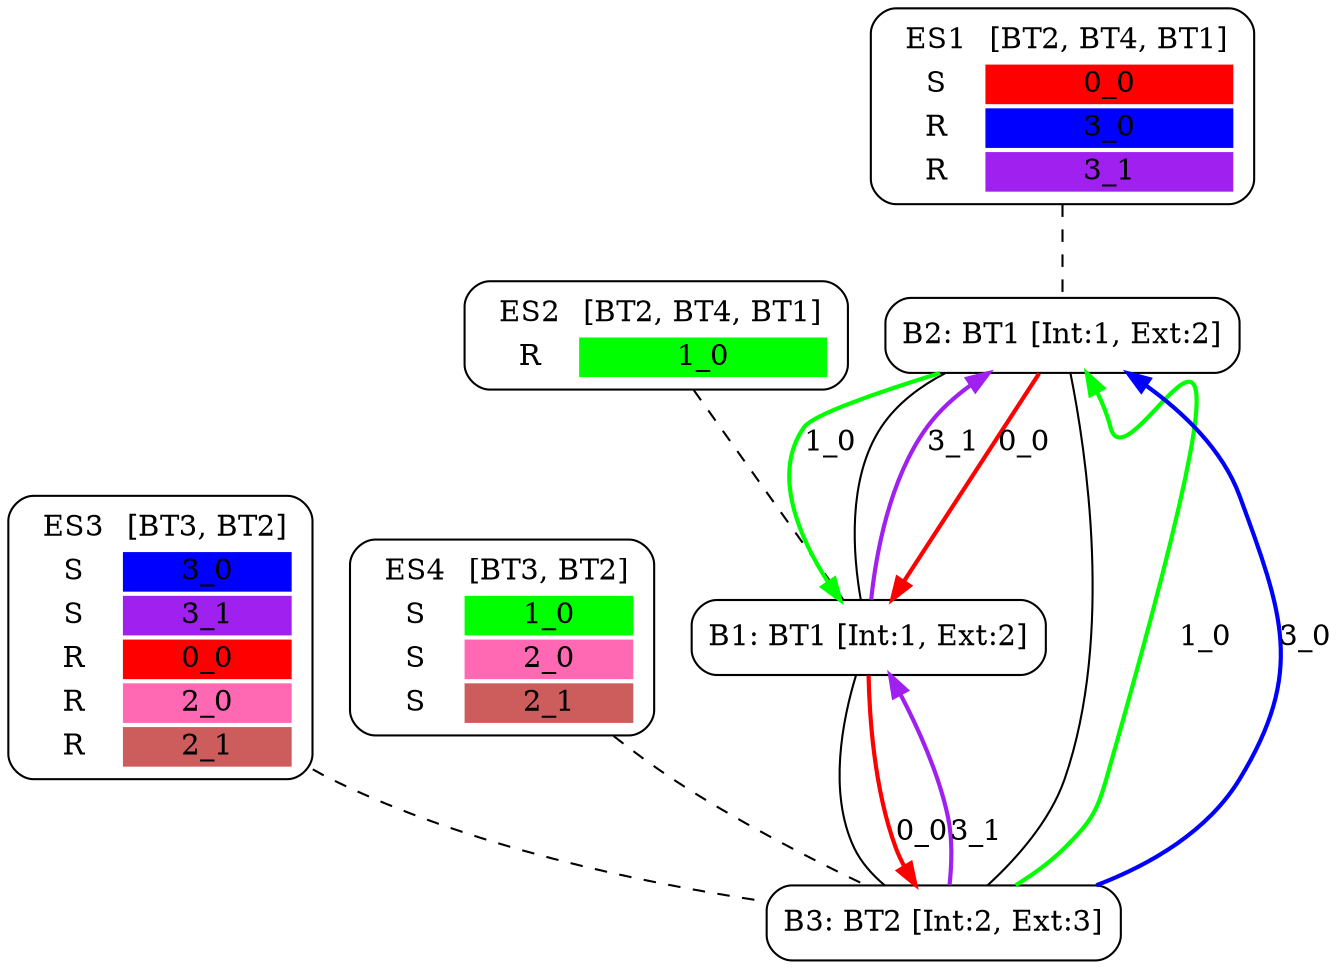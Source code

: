 digraph network {
  ES1 [ label=<<TABLE  BORDER="0"><TR> <TD ALIGN="CENTER" BORDER="0"> ES1 </TD> <TD>[BT2, BT4, BT1]</TD> </TR><TR><TD>S</TD><TD BGCOLOR="red">0_0</TD></TR>
<TR><TD>R</TD><TD BGCOLOR="blue">3_0</TD></TR>
<TR><TD>R</TD><TD BGCOLOR="purple">3_1</TD></TR>
</TABLE>> shape="box" style="rounded" ];
  ES2 [ label=<<TABLE  BORDER="0"><TR> <TD ALIGN="CENTER" BORDER="0"> ES2 </TD> <TD>[BT2, BT4, BT1]</TD> </TR><TR><TD>R</TD><TD BGCOLOR="green">1_0</TD></TR>
</TABLE>> shape="box" style="rounded" ];
  ES3 [ label=<<TABLE  BORDER="0"><TR> <TD ALIGN="CENTER" BORDER="0"> ES3 </TD> <TD>[BT3, BT2]</TD> </TR><TR><TD>S</TD><TD BGCOLOR="blue">3_0</TD></TR>
<TR><TD>S</TD><TD BGCOLOR="purple">3_1</TD></TR>
<TR><TD>R</TD><TD BGCOLOR="red">0_0</TD></TR>
<TR><TD>R</TD><TD BGCOLOR="hotpink">2_0</TD></TR>
<TR><TD>R</TD><TD BGCOLOR="indianred">2_1</TD></TR>
</TABLE>> shape="box" style="rounded" ];
  ES4 [ label=<<TABLE  BORDER="0"><TR> <TD ALIGN="CENTER" BORDER="0"> ES4 </TD> <TD>[BT3, BT2]</TD> </TR><TR><TD>S</TD><TD BGCOLOR="green">1_0</TD></TR>
<TR><TD>S</TD><TD BGCOLOR="hotpink">2_0</TD></TR>
<TR><TD>S</TD><TD BGCOLOR="indianred">2_1</TD></TR>
</TABLE>> shape="box" style="rounded" ];
  B1 [ label="B1: BT1 [Int:1, Ext:2]" shape="box" style="rounded" ];
  B2 [ label="B2: BT1 [Int:1, Ext:2]" shape="box" style="rounded" ];
  B3 [ label="B3: BT2 [Int:2, Ext:3]" shape="box" style="rounded" ];
  ES1 -> B2 [ style="dashed" arrowhead="none" ];
  ES2 -> B1 [ style="dashed" arrowhead="none" ];
  ES3 -> B3 [ style="dashed" arrowhead="none" ];
  ES4 -> B3 [ style="dashed" arrowhead="none" ];
  B1 -> B2 [ arrowhead="none" ];
  B1 -> B3 [ arrowhead="none" ];
  B2 -> B3 [ arrowhead="none" ];
  B2 -> B1 [ label="0_0" color="red" style="bold" ];
  B1 -> B3 [ label="0_0" color="red" style="bold" ];
  B3 -> B2 [ label="1_0" color="green" style="bold" ];
  B2 -> B1 [ label="1_0" color="green" style="bold" ];
  B3 -> B2 [ label="3_0" color="blue" style="bold" ];
  B3 -> B1 [ label="3_1" color="purple" style="bold" ];
  B1 -> B2 [ label="3_1" color="purple" style="bold" ];
}
